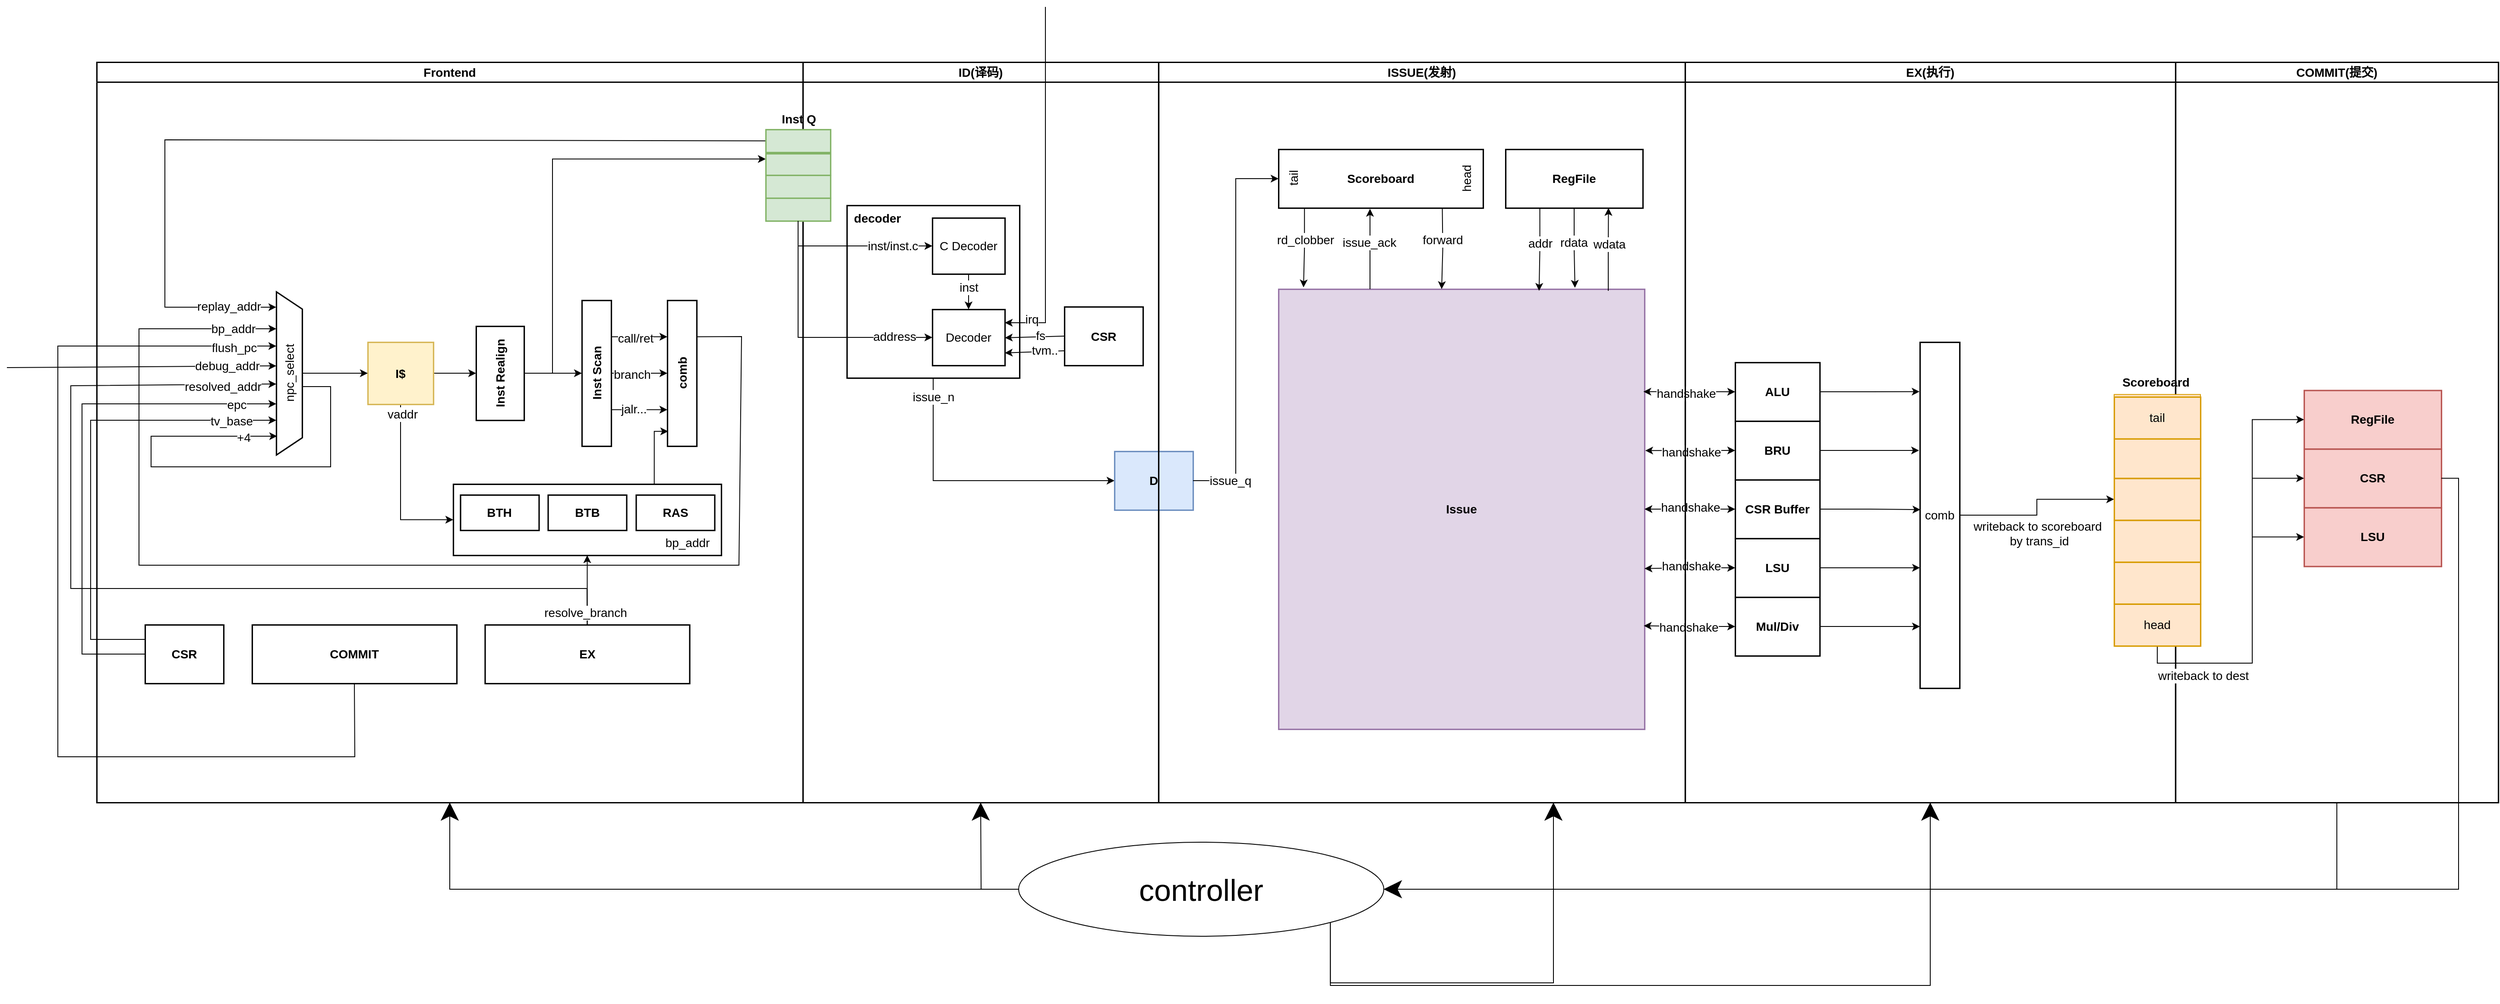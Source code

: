 <mxfile version="21.6.5" type="device">
  <diagram name="第 1 页" id="R7b6aLfyl-4_5cwl-2uL">
    <mxGraphModel dx="2931" dy="2123" grid="0" gridSize="10" guides="1" tooltips="1" connect="1" arrows="1" fold="1" page="1" pageScale="1" pageWidth="3300" pageHeight="4681" math="0" shadow="0">
      <root>
        <mxCell id="0" />
        <mxCell id="1" parent="0" />
        <mxCell id="4xBGHfnASp7esqRjvch3-4" style="edgeStyle=orthogonalEdgeStyle;rounded=0;orthogonalLoop=1;jettySize=auto;html=1;exitX=0.5;exitY=1;exitDx=0;exitDy=0;entryX=1;entryY=0.5;entryDx=0;entryDy=0;" edge="1" parent="1" source="VFy6zFvmx7hEdRAl72uf-279" target="4xBGHfnASp7esqRjvch3-1">
          <mxGeometry relative="1" as="geometry" />
        </mxCell>
        <mxCell id="VFy6zFvmx7hEdRAl72uf-279" value="COMMIT(提交)" style="swimlane;whiteSpace=wrap;html=1;rounded=0;strokeColor=default;strokeWidth=1.6;fontFamily=Helvetica;fontSize=14;fontColor=default;fillColor=default;" parent="1" vertex="1">
          <mxGeometry x="2717" y="423" width="374" height="858" as="geometry" />
        </mxCell>
        <mxCell id="VFy6zFvmx7hEdRAl72uf-272" value="&lt;h6&gt;&lt;span style=&quot;font-size: 14px;&quot;&gt;RegFile&lt;/span&gt;&lt;/h6&gt;" style="rounded=0;whiteSpace=wrap;html=1;strokeWidth=1.6;fillColor=#f8cecc;strokeColor=#b85450;" parent="VFy6zFvmx7hEdRAl72uf-279" vertex="1">
          <mxGeometry x="149" y="380.29" width="159" height="68" as="geometry" />
        </mxCell>
        <mxCell id="VFy6zFvmx7hEdRAl72uf-273" value="&lt;h6&gt;&lt;span style=&quot;font-size: 14px;&quot;&gt;CSR&lt;/span&gt;&lt;/h6&gt;" style="rounded=0;whiteSpace=wrap;html=1;strokeWidth=1.6;fillColor=#f8cecc;strokeColor=#b85450;" parent="VFy6zFvmx7hEdRAl72uf-279" vertex="1">
          <mxGeometry x="149" y="448.29" width="159" height="68" as="geometry" />
        </mxCell>
        <mxCell id="VFy6zFvmx7hEdRAl72uf-274" value="&lt;h6&gt;&lt;span style=&quot;font-size: 14px;&quot;&gt;LSU&lt;/span&gt;&lt;/h6&gt;" style="rounded=0;whiteSpace=wrap;html=1;strokeWidth=1.6;fillColor=#f8cecc;strokeColor=#b85450;" parent="VFy6zFvmx7hEdRAl72uf-279" vertex="1">
          <mxGeometry x="149" y="516.29" width="159" height="68" as="geometry" />
        </mxCell>
        <mxCell id="VFy6zFvmx7hEdRAl72uf-174" value="ID(译码)" style="swimlane;whiteSpace=wrap;html=1;rounded=0;strokeColor=default;strokeWidth=1.6;fontFamily=Helvetica;fontSize=14;fontColor=default;fillColor=default;" parent="1" vertex="1">
          <mxGeometry x="1127" y="423" width="412" height="858" as="geometry" />
        </mxCell>
        <mxCell id="VFy6zFvmx7hEdRAl72uf-164" value="&lt;h6&gt;&lt;span style=&quot;font-size: 14px;&quot;&gt;CSR&lt;/span&gt;&lt;/h6&gt;" style="rounded=0;whiteSpace=wrap;html=1;strokeWidth=1.6;" parent="VFy6zFvmx7hEdRAl72uf-174" vertex="1">
          <mxGeometry x="303" y="283.5" width="91" height="68" as="geometry" />
        </mxCell>
        <mxCell id="VFy6zFvmx7hEdRAl72uf-155" value="" style="startSize=0;rounded=0;strokeColor=default;strokeWidth=1.6;fontFamily=Helvetica;fontSize=14;fontColor=default;fillColor=default;html=1;" parent="VFy6zFvmx7hEdRAl72uf-174" vertex="1">
          <mxGeometry x="51" y="166" width="200" height="200" as="geometry" />
        </mxCell>
        <mxCell id="VFy6zFvmx7hEdRAl72uf-137" value="C Decoder" style="rounded=0;whiteSpace=wrap;html=1;strokeColor=default;strokeWidth=1.6;fontFamily=Helvetica;fontSize=14;fontColor=default;fillColor=default;horizontal=1;" parent="VFy6zFvmx7hEdRAl72uf-155" vertex="1">
          <mxGeometry x="99" y="14.5" width="84" height="65" as="geometry" />
        </mxCell>
        <mxCell id="VFy6zFvmx7hEdRAl72uf-152" value="Decoder" style="rounded=0;whiteSpace=wrap;html=1;strokeColor=default;strokeWidth=1.6;fontFamily=Helvetica;fontSize=14;fontColor=default;fillColor=default;horizontal=1;" parent="VFy6zFvmx7hEdRAl72uf-155" vertex="1">
          <mxGeometry x="99" y="120.5" width="84" height="65" as="geometry" />
        </mxCell>
        <mxCell id="VFy6zFvmx7hEdRAl72uf-153" style="edgeStyle=orthogonalEdgeStyle;rounded=0;orthogonalLoop=1;jettySize=auto;html=1;exitX=0.5;exitY=1;exitDx=0;exitDy=0;entryX=0.5;entryY=0;entryDx=0;entryDy=0;fontFamily=Helvetica;fontSize=14;fontColor=default;" parent="VFy6zFvmx7hEdRAl72uf-155" source="VFy6zFvmx7hEdRAl72uf-137" target="VFy6zFvmx7hEdRAl72uf-152" edge="1">
          <mxGeometry relative="1" as="geometry" />
        </mxCell>
        <mxCell id="VFy6zFvmx7hEdRAl72uf-154" value="inst" style="edgeLabel;html=1;align=center;verticalAlign=middle;resizable=0;points=[];fontSize=14;fontFamily=Helvetica;fontColor=default;" parent="VFy6zFvmx7hEdRAl72uf-153" vertex="1" connectable="0">
          <mxGeometry x="-0.134" y="-4" relative="1" as="geometry">
            <mxPoint x="4" y="-3" as="offset" />
          </mxGeometry>
        </mxCell>
        <mxCell id="VFy6zFvmx7hEdRAl72uf-156" value="&lt;b&gt;decoder&lt;/b&gt;" style="text;html=1;align=center;verticalAlign=middle;resizable=0;points=[];autosize=1;strokeColor=none;fillColor=none;fontSize=14;fontFamily=Helvetica;fontColor=default;" parent="VFy6zFvmx7hEdRAl72uf-155" vertex="1">
          <mxGeometry x="-1" width="72" height="29" as="geometry" />
        </mxCell>
        <mxCell id="VFy6zFvmx7hEdRAl72uf-157" value="" style="endArrow=classic;html=1;rounded=0;fontFamily=Helvetica;fontSize=14;fontColor=default;entryX=1;entryY=0.25;entryDx=0;entryDy=0;" parent="VFy6zFvmx7hEdRAl72uf-155" edge="1">
          <mxGeometry width="50" height="50" relative="1" as="geometry">
            <mxPoint x="230" y="-230" as="sourcePoint" />
            <mxPoint x="183" y="136" as="targetPoint" />
            <Array as="points">
              <mxPoint x="230" y="136" />
            </Array>
          </mxGeometry>
        </mxCell>
        <mxCell id="VFy6zFvmx7hEdRAl72uf-158" value="irq" style="edgeLabel;html=1;align=center;verticalAlign=middle;resizable=0;points=[];fontSize=14;fontFamily=Helvetica;fontColor=default;" parent="VFy6zFvmx7hEdRAl72uf-157" vertex="1" connectable="0">
          <mxGeometry x="-0.712" y="-2" relative="1" as="geometry">
            <mxPoint x="-14" y="302" as="offset" />
          </mxGeometry>
        </mxCell>
        <mxCell id="VFy6zFvmx7hEdRAl72uf-165" style="edgeStyle=orthogonalEdgeStyle;rounded=0;orthogonalLoop=1;jettySize=auto;html=1;exitX=0.5;exitY=1;exitDx=0;exitDy=0;fontFamily=Helvetica;fontSize=14;fontColor=default;entryX=0;entryY=0.5;entryDx=0;entryDy=0;" parent="VFy6zFvmx7hEdRAl72uf-174" source="VFy6zFvmx7hEdRAl72uf-155" target="VFy6zFvmx7hEdRAl72uf-169" edge="1">
          <mxGeometry relative="1" as="geometry">
            <mxPoint x="151" y="429" as="targetPoint" />
          </mxGeometry>
        </mxCell>
        <mxCell id="VFy6zFvmx7hEdRAl72uf-170" value="issue_n" style="edgeLabel;html=1;align=center;verticalAlign=middle;resizable=0;points=[];fontSize=14;fontFamily=Helvetica;fontColor=default;" parent="VFy6zFvmx7hEdRAl72uf-165" vertex="1" connectable="0">
          <mxGeometry x="-0.465" relative="1" as="geometry">
            <mxPoint y="-66" as="offset" />
          </mxGeometry>
        </mxCell>
        <mxCell id="VFy6zFvmx7hEdRAl72uf-169" value="&lt;h6&gt;&lt;span style=&quot;font-size: 14px;&quot;&gt;D&lt;/span&gt;&lt;/h6&gt;" style="rounded=0;whiteSpace=wrap;html=1;strokeWidth=1.6;fillColor=#dae8fc;strokeColor=#6c8ebf;" parent="VFy6zFvmx7hEdRAl72uf-174" vertex="1">
          <mxGeometry x="361" y="451" width="91" height="68" as="geometry" />
        </mxCell>
        <mxCell id="VFy6zFvmx7hEdRAl72uf-218" value="ISSUE(发射)" style="swimlane;whiteSpace=wrap;html=1;rounded=0;strokeColor=default;strokeWidth=1.6;fontFamily=Helvetica;fontSize=14;fontColor=default;fillColor=default;" parent="1" vertex="1">
          <mxGeometry x="1539" y="423" width="610" height="858" as="geometry" />
        </mxCell>
        <mxCell id="VFy6zFvmx7hEdRAl72uf-181" value="&lt;h6&gt;&lt;span style=&quot;font-size: 14px;&quot;&gt;Scoreboard&lt;/span&gt;&lt;/h6&gt;" style="rounded=0;whiteSpace=wrap;html=1;strokeWidth=1.6;" parent="VFy6zFvmx7hEdRAl72uf-218" vertex="1">
          <mxGeometry x="139" y="101" width="237" height="68" as="geometry" />
        </mxCell>
        <mxCell id="VFy6zFvmx7hEdRAl72uf-186" value="&lt;h6&gt;&lt;span style=&quot;font-size: 14px;&quot;&gt;RegFile&lt;/span&gt;&lt;/h6&gt;" style="rounded=0;whiteSpace=wrap;html=1;strokeWidth=1.6;" parent="VFy6zFvmx7hEdRAl72uf-218" vertex="1">
          <mxGeometry x="402" y="101" width="159" height="68" as="geometry" />
        </mxCell>
        <mxCell id="VFy6zFvmx7hEdRAl72uf-185" value="&lt;h6&gt;&lt;span style=&quot;font-size: 14px;&quot;&gt;Issue&lt;/span&gt;&lt;/h6&gt;" style="rounded=0;whiteSpace=wrap;html=1;strokeWidth=1.6;fillColor=#e1d5e7;strokeColor=#9673a6;" parent="VFy6zFvmx7hEdRAl72uf-218" vertex="1">
          <mxGeometry x="139" y="263" width="424" height="510" as="geometry" />
        </mxCell>
        <mxCell id="VFy6zFvmx7hEdRAl72uf-198" style="edgeStyle=orthogonalEdgeStyle;rounded=0;orthogonalLoop=1;jettySize=auto;html=1;exitX=0.25;exitY=1;exitDx=0;exitDy=0;entryX=0.712;entryY=0.004;entryDx=0;entryDy=0;entryPerimeter=0;fontFamily=Helvetica;fontSize=14;fontColor=default;startSize=23;" parent="VFy6zFvmx7hEdRAl72uf-218" source="VFy6zFvmx7hEdRAl72uf-186" target="VFy6zFvmx7hEdRAl72uf-185" edge="1">
          <mxGeometry relative="1" as="geometry" />
        </mxCell>
        <mxCell id="VFy6zFvmx7hEdRAl72uf-199" value="addr" style="edgeLabel;html=1;align=center;verticalAlign=middle;resizable=0;points=[];fontSize=14;fontFamily=Helvetica;fontColor=default;" parent="VFy6zFvmx7hEdRAl72uf-198" vertex="1" connectable="0">
          <mxGeometry x="-0.155" relative="1" as="geometry">
            <mxPoint as="offset" />
          </mxGeometry>
        </mxCell>
        <mxCell id="VFy6zFvmx7hEdRAl72uf-200" style="edgeStyle=orthogonalEdgeStyle;rounded=0;orthogonalLoop=1;jettySize=auto;html=1;exitX=0.5;exitY=1;exitDx=0;exitDy=0;entryX=0.81;entryY=-0.003;entryDx=0;entryDy=0;entryPerimeter=0;fontFamily=Helvetica;fontSize=14;fontColor=default;startSize=23;" parent="VFy6zFvmx7hEdRAl72uf-218" source="VFy6zFvmx7hEdRAl72uf-186" target="VFy6zFvmx7hEdRAl72uf-185" edge="1">
          <mxGeometry relative="1" as="geometry" />
        </mxCell>
        <mxCell id="VFy6zFvmx7hEdRAl72uf-201" value="rdata" style="edgeLabel;html=1;align=center;verticalAlign=middle;resizable=0;points=[];fontSize=14;fontFamily=Helvetica;fontColor=default;" parent="VFy6zFvmx7hEdRAl72uf-200" vertex="1" connectable="0">
          <mxGeometry x="-0.146" y="-1" relative="1" as="geometry">
            <mxPoint as="offset" />
          </mxGeometry>
        </mxCell>
        <mxCell id="VFy6zFvmx7hEdRAl72uf-202" style="edgeStyle=orthogonalEdgeStyle;rounded=0;orthogonalLoop=1;jettySize=auto;html=1;exitX=0.901;exitY=0.004;exitDx=0;exitDy=0;entryX=0.75;entryY=1;entryDx=0;entryDy=0;fontFamily=Helvetica;fontSize=14;fontColor=default;startSize=23;exitPerimeter=0;" parent="VFy6zFvmx7hEdRAl72uf-218" source="VFy6zFvmx7hEdRAl72uf-185" target="VFy6zFvmx7hEdRAl72uf-186" edge="1">
          <mxGeometry relative="1" as="geometry" />
        </mxCell>
        <mxCell id="VFy6zFvmx7hEdRAl72uf-203" value="wdata" style="edgeLabel;html=1;align=center;verticalAlign=middle;resizable=0;points=[];fontSize=14;fontFamily=Helvetica;fontColor=default;" parent="VFy6zFvmx7hEdRAl72uf-202" vertex="1" connectable="0">
          <mxGeometry x="0.138" relative="1" as="geometry">
            <mxPoint as="offset" />
          </mxGeometry>
        </mxCell>
        <mxCell id="VFy6zFvmx7hEdRAl72uf-266" value="tail" style="text;html=1;align=center;verticalAlign=middle;resizable=0;points=[];autosize=1;strokeColor=none;fillColor=none;fontSize=14;fontFamily=Helvetica;fontColor=default;horizontal=0;" parent="VFy6zFvmx7hEdRAl72uf-218" vertex="1">
          <mxGeometry x="139" y="120" width="35" height="30" as="geometry" />
        </mxCell>
        <mxCell id="VFy6zFvmx7hEdRAl72uf-267" value="head" style="text;html=1;align=center;verticalAlign=middle;resizable=0;points=[];autosize=1;strokeColor=none;fillColor=none;fontSize=14;fontFamily=Helvetica;fontColor=default;horizontal=0;" parent="VFy6zFvmx7hEdRAl72uf-218" vertex="1">
          <mxGeometry x="339" y="114" width="35" height="43" as="geometry" />
        </mxCell>
        <mxCell id="VFy6zFvmx7hEdRAl72uf-99" value="Frontend" style="swimlane;whiteSpace=wrap;html=1;rounded=0;strokeColor=default;strokeWidth=1.6;fontFamily=Helvetica;fontSize=14;fontColor=default;fillColor=default;" parent="1" vertex="1">
          <mxGeometry x="309" y="423" width="818" height="858" as="geometry">
            <mxRectangle x="64" y="413" width="193" height="29" as="alternateBounds" />
          </mxGeometry>
        </mxCell>
        <mxCell id="VFy6zFvmx7hEdRAl72uf-16" value="Inst Scan" style="rounded=0;whiteSpace=wrap;html=1;strokeColor=default;strokeWidth=1.6;fontFamily=Helvetica;fontSize=14;fontColor=default;fillColor=default;fontStyle=1;horizontal=0;" parent="VFy6zFvmx7hEdRAl72uf-99" vertex="1">
          <mxGeometry x="562" y="276" width="34" height="169" as="geometry" />
        </mxCell>
        <mxCell id="VFy6zFvmx7hEdRAl72uf-28" value="" style="group;horizontal=1;" parent="VFy6zFvmx7hEdRAl72uf-99" vertex="1" connectable="0">
          <mxGeometry x="433" y="306" width="68" height="109" as="geometry" />
        </mxCell>
        <mxCell id="VFy6zFvmx7hEdRAl72uf-18" value="&lt;h6&gt;&lt;font style=&quot;font-size: 14px;&quot;&gt;Inst Realign&lt;/font&gt;&lt;/h6&gt;" style="rounded=0;whiteSpace=wrap;html=1;strokeWidth=1.6;verticalAlign=middle;horizontal=0;" parent="VFy6zFvmx7hEdRAl72uf-28" vertex="1">
          <mxGeometry x="6.453" width="55.591" height="109.0" as="geometry" />
        </mxCell>
        <mxCell id="VFy6zFvmx7hEdRAl72uf-66" style="edgeStyle=orthogonalEdgeStyle;rounded=0;orthogonalLoop=1;jettySize=auto;html=1;exitX=1;exitY=0.5;exitDx=0;exitDy=0;entryX=0;entryY=0.5;entryDx=0;entryDy=0;fontFamily=Helvetica;fontSize=14;fontColor=default;" parent="VFy6zFvmx7hEdRAl72uf-99" source="VFy6zFvmx7hEdRAl72uf-33" target="VFy6zFvmx7hEdRAl72uf-18" edge="1">
          <mxGeometry relative="1" as="geometry" />
        </mxCell>
        <mxCell id="VFy6zFvmx7hEdRAl72uf-134" style="edgeStyle=orthogonalEdgeStyle;rounded=0;orthogonalLoop=1;jettySize=auto;html=1;exitX=0.5;exitY=1;exitDx=0;exitDy=0;entryX=0;entryY=0.5;entryDx=0;entryDy=0;fontFamily=Helvetica;fontSize=14;fontColor=default;" parent="VFy6zFvmx7hEdRAl72uf-99" source="VFy6zFvmx7hEdRAl72uf-33" target="VFy6zFvmx7hEdRAl72uf-109" edge="1">
          <mxGeometry relative="1" as="geometry" />
        </mxCell>
        <mxCell id="VFy6zFvmx7hEdRAl72uf-135" value="vaddr" style="edgeLabel;html=1;align=center;verticalAlign=middle;resizable=0;points=[];fontSize=14;fontFamily=Helvetica;fontColor=default;" parent="VFy6zFvmx7hEdRAl72uf-134" vertex="1" connectable="0">
          <mxGeometry x="-0.882" y="2" relative="1" as="geometry">
            <mxPoint as="offset" />
          </mxGeometry>
        </mxCell>
        <mxCell id="VFy6zFvmx7hEdRAl72uf-33" value="I$" style="rounded=0;whiteSpace=wrap;html=1;strokeColor=#d6b656;strokeWidth=1.6;fontFamily=Helvetica;fontSize=14;fillColor=#fff2cc;fontStyle=1" parent="VFy6zFvmx7hEdRAl72uf-99" vertex="1">
          <mxGeometry x="314" y="324.5" width="76" height="72" as="geometry" />
        </mxCell>
        <mxCell id="VFy6zFvmx7hEdRAl72uf-61" style="edgeStyle=orthogonalEdgeStyle;rounded=0;orthogonalLoop=1;jettySize=auto;html=1;exitX=0.5;exitY=0;exitDx=0;exitDy=0;fontFamily=Helvetica;fontSize=14;fontColor=default;" parent="VFy6zFvmx7hEdRAl72uf-99" source="VFy6zFvmx7hEdRAl72uf-42" target="VFy6zFvmx7hEdRAl72uf-33" edge="1">
          <mxGeometry relative="1" as="geometry" />
        </mxCell>
        <mxCell id="VFy6zFvmx7hEdRAl72uf-42" value="npc_select" style="shape=trapezoid;perimeter=trapezoidPerimeter;whiteSpace=wrap;html=1;fixedSize=1;rounded=0;strokeColor=default;strokeWidth=1.6;fontFamily=Helvetica;fontSize=14;fontColor=default;fillColor=default;direction=south;horizontal=0;" parent="VFy6zFvmx7hEdRAl72uf-99" vertex="1">
          <mxGeometry x="208" y="266" width="30" height="189" as="geometry" />
        </mxCell>
        <mxCell id="VFy6zFvmx7hEdRAl72uf-48" value="" style="endArrow=classic;html=1;rounded=0;fontFamily=Helvetica;fontSize=14;fontColor=default;exitX=0;exitY=0.5;exitDx=0;exitDy=0;entryX=0.095;entryY=1;entryDx=0;entryDy=0;entryPerimeter=0;" parent="VFy6zFvmx7hEdRAl72uf-99" source="VFy6zFvmx7hEdRAl72uf-35" target="VFy6zFvmx7hEdRAl72uf-42" edge="1">
          <mxGeometry width="50" height="50" relative="1" as="geometry">
            <mxPoint x="96" y="351" as="sourcePoint" />
            <mxPoint x="205" y="284" as="targetPoint" />
            <Array as="points">
              <mxPoint x="79" y="90" />
              <mxPoint x="79" y="284" />
            </Array>
          </mxGeometry>
        </mxCell>
        <mxCell id="VFy6zFvmx7hEdRAl72uf-49" value="replay_addr" style="edgeLabel;html=1;align=center;verticalAlign=middle;resizable=0;points=[];fontSize=14;fontFamily=Helvetica;fontColor=default;" parent="VFy6zFvmx7hEdRAl72uf-48" vertex="1" connectable="0">
          <mxGeometry x="0.482" relative="1" as="geometry">
            <mxPoint x="74" y="134" as="offset" />
          </mxGeometry>
        </mxCell>
        <mxCell id="VFy6zFvmx7hEdRAl72uf-50" value="" style="endArrow=classic;html=1;rounded=0;fontFamily=Helvetica;fontSize=14;fontColor=default;entryX=0.25;entryY=1;entryDx=0;entryDy=0;exitX=0.5;exitY=0;exitDx=0;exitDy=0;" parent="VFy6zFvmx7hEdRAl72uf-99" source="VFy6zFvmx7hEdRAl72uf-76" edge="1">
          <mxGeometry width="50" height="50" relative="1" as="geometry">
            <mxPoint x="96" y="373" as="sourcePoint" />
            <mxPoint x="208" y="373" as="targetPoint" />
            <Array as="points">
              <mxPoint x="568" y="610" />
              <mxPoint x="-30" y="610" />
              <mxPoint x="-30" y="375" />
            </Array>
          </mxGeometry>
        </mxCell>
        <mxCell id="VFy6zFvmx7hEdRAl72uf-51" value="resolved_addr" style="edgeLabel;html=1;align=center;verticalAlign=middle;resizable=0;points=[];fontSize=14;fontFamily=Helvetica;fontColor=default;" parent="VFy6zFvmx7hEdRAl72uf-50" vertex="1" connectable="0">
          <mxGeometry x="0.482" relative="1" as="geometry">
            <mxPoint x="176" y="-50" as="offset" />
          </mxGeometry>
        </mxCell>
        <mxCell id="VFy6zFvmx7hEdRAl72uf-52" value="" style="endArrow=classic;html=1;rounded=0;fontFamily=Helvetica;fontSize=14;fontColor=default;entryX=0.25;entryY=1;entryDx=0;entryDy=0;exitX=1;exitY=0.25;exitDx=0;exitDy=0;" parent="VFy6zFvmx7hEdRAl72uf-99" source="VFy6zFvmx7hEdRAl72uf-81" edge="1">
          <mxGeometry width="50" height="50" relative="1" as="geometry">
            <mxPoint x="96" y="309" as="sourcePoint" />
            <mxPoint x="208" y="309" as="targetPoint" />
            <Array as="points">
              <mxPoint x="747" y="318" />
              <mxPoint x="744" y="583" />
              <mxPoint x="49" y="583" />
              <mxPoint x="49" y="309" />
            </Array>
          </mxGeometry>
        </mxCell>
        <mxCell id="VFy6zFvmx7hEdRAl72uf-93" value="bp_addr" style="edgeLabel;html=1;align=center;verticalAlign=middle;resizable=0;points=[];fontSize=14;fontFamily=Helvetica;fontColor=default;" parent="VFy6zFvmx7hEdRAl72uf-52" vertex="1" connectable="0">
          <mxGeometry x="0.898" y="1" relative="1" as="geometry">
            <mxPoint x="23" y="1" as="offset" />
          </mxGeometry>
        </mxCell>
        <mxCell id="VFy6zFvmx7hEdRAl72uf-54" value="" style="endArrow=classic;html=1;rounded=0;fontFamily=Helvetica;fontSize=14;fontColor=default;entryX=0.25;entryY=1;entryDx=0;entryDy=0;exitX=0;exitY=0.5;exitDx=0;exitDy=0;" parent="VFy6zFvmx7hEdRAl72uf-99" source="VFy6zFvmx7hEdRAl72uf-131" edge="1">
          <mxGeometry width="50" height="50" relative="1" as="geometry">
            <mxPoint x="96" y="396" as="sourcePoint" />
            <mxPoint x="208" y="396" as="targetPoint" />
            <Array as="points">
              <mxPoint x="-17" y="686" />
              <mxPoint x="-17" y="396" />
            </Array>
          </mxGeometry>
        </mxCell>
        <mxCell id="VFy6zFvmx7hEdRAl72uf-55" value="epc" style="edgeLabel;html=1;align=center;verticalAlign=middle;resizable=0;points=[];fontSize=14;fontFamily=Helvetica;fontColor=default;" parent="VFy6zFvmx7hEdRAl72uf-54" vertex="1" connectable="0">
          <mxGeometry x="0.482" relative="1" as="geometry">
            <mxPoint x="106" y="1" as="offset" />
          </mxGeometry>
        </mxCell>
        <mxCell id="VFy6zFvmx7hEdRAl72uf-56" value="" style="endArrow=classic;html=1;rounded=0;fontFamily=Helvetica;fontSize=14;fontColor=default;entryX=0.25;entryY=1;entryDx=0;entryDy=0;exitX=0;exitY=0.25;exitDx=0;exitDy=0;" parent="VFy6zFvmx7hEdRAl72uf-99" source="VFy6zFvmx7hEdRAl72uf-131" edge="1">
          <mxGeometry width="50" height="50" relative="1" as="geometry">
            <mxPoint x="96" y="415" as="sourcePoint" />
            <mxPoint x="208" y="415" as="targetPoint" />
            <Array as="points">
              <mxPoint x="-7" y="669" />
              <mxPoint x="-7" y="415" />
            </Array>
          </mxGeometry>
        </mxCell>
        <mxCell id="VFy6zFvmx7hEdRAl72uf-57" value="tv_base" style="edgeLabel;html=1;align=center;verticalAlign=middle;resizable=0;points=[];fontSize=14;fontFamily=Helvetica;fontColor=default;" parent="VFy6zFvmx7hEdRAl72uf-56" vertex="1" connectable="0">
          <mxGeometry x="0.482" relative="1" as="geometry">
            <mxPoint x="86" y="1" as="offset" />
          </mxGeometry>
        </mxCell>
        <mxCell id="VFy6zFvmx7hEdRAl72uf-62" style="edgeStyle=orthogonalEdgeStyle;rounded=0;orthogonalLoop=1;jettySize=auto;html=1;exitX=0.5;exitY=0;exitDx=0;exitDy=0;fontFamily=Helvetica;fontSize=14;fontColor=default;entryX=0.886;entryY=0.967;entryDx=0;entryDy=0;entryPerimeter=0;" parent="VFy6zFvmx7hEdRAl72uf-99" source="VFy6zFvmx7hEdRAl72uf-42" target="VFy6zFvmx7hEdRAl72uf-42" edge="1">
          <mxGeometry relative="1" as="geometry">
            <mxPoint x="237" y="369.75" as="sourcePoint" />
            <mxPoint x="202" y="433" as="targetPoint" />
            <Array as="points">
              <mxPoint x="238" y="376" />
              <mxPoint x="271" y="376" />
              <mxPoint x="271" y="469" />
              <mxPoint x="63" y="469" />
              <mxPoint x="63" y="434" />
            </Array>
          </mxGeometry>
        </mxCell>
        <mxCell id="VFy6zFvmx7hEdRAl72uf-63" value="+4" style="edgeLabel;html=1;align=center;verticalAlign=middle;resizable=0;points=[];fontSize=14;fontFamily=Helvetica;fontColor=default;" parent="VFy6zFvmx7hEdRAl72uf-62" vertex="1" connectable="0">
          <mxGeometry x="0.853" y="-1" relative="1" as="geometry">
            <mxPoint as="offset" />
          </mxGeometry>
        </mxCell>
        <mxCell id="VFy6zFvmx7hEdRAl72uf-64" value="" style="endArrow=classic;html=1;rounded=0;fontFamily=Helvetica;fontSize=14;fontColor=default;entryX=0.25;entryY=1;entryDx=0;entryDy=0;exitX=0.5;exitY=1;exitDx=0;exitDy=0;" parent="VFy6zFvmx7hEdRAl72uf-99" source="VFy6zFvmx7hEdRAl72uf-129" edge="1">
          <mxGeometry width="50" height="50" relative="1" as="geometry">
            <mxPoint x="96" y="329" as="sourcePoint" />
            <mxPoint x="208" y="329" as="targetPoint" />
            <Array as="points">
              <mxPoint x="299" y="805" />
              <mxPoint x="-45" y="805" />
              <mxPoint x="-45" y="329" />
            </Array>
          </mxGeometry>
        </mxCell>
        <mxCell id="VFy6zFvmx7hEdRAl72uf-65" value="flush_pc" style="edgeLabel;html=1;align=center;verticalAlign=middle;resizable=0;points=[];fontSize=14;fontFamily=Helvetica;fontColor=default;" parent="VFy6zFvmx7hEdRAl72uf-64" vertex="1" connectable="0">
          <mxGeometry x="0.482" relative="1" as="geometry">
            <mxPoint x="204" y="-45" as="offset" />
          </mxGeometry>
        </mxCell>
        <mxCell id="VFy6zFvmx7hEdRAl72uf-74" style="edgeStyle=orthogonalEdgeStyle;rounded=0;orthogonalLoop=1;jettySize=auto;html=1;exitX=1;exitY=0.5;exitDx=0;exitDy=0;entryX=0;entryY=0.25;entryDx=0;entryDy=0;fontFamily=Helvetica;fontSize=14;fontColor=default;" parent="VFy6zFvmx7hEdRAl72uf-99" source="VFy6zFvmx7hEdRAl72uf-18" target="VFy6zFvmx7hEdRAl72uf-36" edge="1">
          <mxGeometry relative="1" as="geometry">
            <Array as="points">
              <mxPoint x="528" y="361" />
              <mxPoint x="528" y="112" />
            </Array>
          </mxGeometry>
        </mxCell>
        <mxCell id="VFy6zFvmx7hEdRAl72uf-75" style="edgeStyle=orthogonalEdgeStyle;rounded=0;orthogonalLoop=1;jettySize=auto;html=1;exitX=1;exitY=0.5;exitDx=0;exitDy=0;entryX=0;entryY=0.5;entryDx=0;entryDy=0;fontFamily=Helvetica;fontSize=14;fontColor=default;" parent="VFy6zFvmx7hEdRAl72uf-99" source="VFy6zFvmx7hEdRAl72uf-18" target="VFy6zFvmx7hEdRAl72uf-16" edge="1">
          <mxGeometry relative="1" as="geometry" />
        </mxCell>
        <mxCell id="VFy6zFvmx7hEdRAl72uf-81" value="comb" style="rounded=0;whiteSpace=wrap;html=1;strokeColor=default;strokeWidth=1.6;fontFamily=Helvetica;fontSize=14;fontColor=default;fillColor=default;fontStyle=1;horizontal=0;" parent="VFy6zFvmx7hEdRAl72uf-99" vertex="1">
          <mxGeometry x="661" y="276" width="34" height="169" as="geometry" />
        </mxCell>
        <mxCell id="VFy6zFvmx7hEdRAl72uf-86" style="edgeStyle=orthogonalEdgeStyle;rounded=0;orthogonalLoop=1;jettySize=auto;html=1;exitX=1;exitY=0.5;exitDx=0;exitDy=0;entryX=0;entryY=0.5;entryDx=0;entryDy=0;fontFamily=Helvetica;fontSize=14;fontColor=default;" parent="VFy6zFvmx7hEdRAl72uf-99" source="VFy6zFvmx7hEdRAl72uf-16" target="VFy6zFvmx7hEdRAl72uf-81" edge="1">
          <mxGeometry relative="1" as="geometry" />
        </mxCell>
        <mxCell id="VFy6zFvmx7hEdRAl72uf-91" value="branch" style="edgeLabel;html=1;align=center;verticalAlign=middle;resizable=0;points=[];fontSize=14;fontFamily=Helvetica;fontColor=default;" parent="VFy6zFvmx7hEdRAl72uf-86" vertex="1" connectable="0">
          <mxGeometry x="-0.262" relative="1" as="geometry">
            <mxPoint y="1" as="offset" />
          </mxGeometry>
        </mxCell>
        <mxCell id="VFy6zFvmx7hEdRAl72uf-88" style="edgeStyle=orthogonalEdgeStyle;rounded=0;orthogonalLoop=1;jettySize=auto;html=1;exitX=1;exitY=0.25;exitDx=0;exitDy=0;entryX=0;entryY=0.25;entryDx=0;entryDy=0;fontFamily=Helvetica;fontSize=14;fontColor=default;" parent="VFy6zFvmx7hEdRAl72uf-99" source="VFy6zFvmx7hEdRAl72uf-16" target="VFy6zFvmx7hEdRAl72uf-81" edge="1">
          <mxGeometry relative="1" as="geometry" />
        </mxCell>
        <mxCell id="VFy6zFvmx7hEdRAl72uf-90" value="call/ret" style="edgeLabel;html=1;align=center;verticalAlign=middle;resizable=0;points=[];fontSize=14;fontFamily=Helvetica;fontColor=default;" parent="VFy6zFvmx7hEdRAl72uf-88" vertex="1" connectable="0">
          <mxGeometry x="-0.139" y="-1" relative="1" as="geometry">
            <mxPoint as="offset" />
          </mxGeometry>
        </mxCell>
        <mxCell id="VFy6zFvmx7hEdRAl72uf-89" style="edgeStyle=orthogonalEdgeStyle;rounded=0;orthogonalLoop=1;jettySize=auto;html=1;exitX=1;exitY=0.75;exitDx=0;exitDy=0;entryX=0;entryY=0.75;entryDx=0;entryDy=0;fontFamily=Helvetica;fontSize=14;fontColor=default;" parent="VFy6zFvmx7hEdRAl72uf-99" source="VFy6zFvmx7hEdRAl72uf-16" target="VFy6zFvmx7hEdRAl72uf-81" edge="1">
          <mxGeometry relative="1" as="geometry" />
        </mxCell>
        <mxCell id="VFy6zFvmx7hEdRAl72uf-92" value="jalr..." style="edgeLabel;html=1;align=center;verticalAlign=middle;resizable=0;points=[];fontSize=14;fontFamily=Helvetica;fontColor=default;" parent="VFy6zFvmx7hEdRAl72uf-89" vertex="1" connectable="0">
          <mxGeometry x="-0.2" y="1" relative="1" as="geometry">
            <mxPoint as="offset" />
          </mxGeometry>
        </mxCell>
        <mxCell id="VFy6zFvmx7hEdRAl72uf-133" style="edgeStyle=orthogonalEdgeStyle;rounded=0;orthogonalLoop=1;jettySize=auto;html=1;exitX=0.75;exitY=0;exitDx=0;exitDy=0;entryX=0.029;entryY=0.899;entryDx=0;entryDy=0;entryPerimeter=0;fontFamily=Helvetica;fontSize=14;fontColor=default;" parent="VFy6zFvmx7hEdRAl72uf-99" source="VFy6zFvmx7hEdRAl72uf-109" target="VFy6zFvmx7hEdRAl72uf-81" edge="1">
          <mxGeometry relative="1" as="geometry">
            <Array as="points">
              <mxPoint x="646" y="428" />
            </Array>
          </mxGeometry>
        </mxCell>
        <mxCell id="VFy6zFvmx7hEdRAl72uf-109" value="" style="startSize=0;rounded=0;strokeColor=default;strokeWidth=1.6;fontFamily=Helvetica;fontSize=14;fontColor=default;fillColor=default;html=1;" parent="VFy6zFvmx7hEdRAl72uf-99" vertex="1">
          <mxGeometry x="413" y="489" width="310.5" height="82.5" as="geometry">
            <mxRectangle x="196.5" y="487" width="50" height="44" as="alternateBounds" />
          </mxGeometry>
        </mxCell>
        <mxCell id="VFy6zFvmx7hEdRAl72uf-12" value="&lt;h6&gt;&lt;font style=&quot;font-size: 14px;&quot;&gt;BTH&lt;/font&gt;&lt;/h6&gt;" style="rounded=0;whiteSpace=wrap;html=1;strokeWidth=1.6;" parent="VFy6zFvmx7hEdRAl72uf-109" vertex="1">
          <mxGeometry x="8.25" y="12.5" width="91" height="41" as="geometry" />
        </mxCell>
        <mxCell id="VFy6zFvmx7hEdRAl72uf-77" value="&lt;h6&gt;&lt;font style=&quot;font-size: 14px;&quot;&gt;BTB&lt;/font&gt;&lt;/h6&gt;" style="rounded=0;whiteSpace=wrap;html=1;strokeWidth=1.6;" parent="VFy6zFvmx7hEdRAl72uf-109" vertex="1">
          <mxGeometry x="109.75" y="12.5" width="91" height="41" as="geometry" />
        </mxCell>
        <mxCell id="VFy6zFvmx7hEdRAl72uf-95" value="&lt;h6&gt;&lt;font style=&quot;font-size: 14px;&quot;&gt;RAS&lt;/font&gt;&lt;/h6&gt;" style="rounded=0;whiteSpace=wrap;html=1;strokeWidth=1.6;" parent="VFy6zFvmx7hEdRAl72uf-109" vertex="1">
          <mxGeometry x="211.75" y="12.5" width="91" height="41" as="geometry" />
        </mxCell>
        <mxCell id="VFy6zFvmx7hEdRAl72uf-121" value="bp_addr" style="text;html=1;align=center;verticalAlign=middle;resizable=0;points=[];autosize=1;strokeColor=none;fillColor=none;fontSize=14;fontFamily=Helvetica;fontColor=default;" parent="VFy6zFvmx7hEdRAl72uf-109" vertex="1">
          <mxGeometry x="236.5" y="53.5" width="69" height="29" as="geometry" />
        </mxCell>
        <mxCell id="VFy6zFvmx7hEdRAl72uf-122" value="" style="endArrow=classic;html=1;rounded=0;fontFamily=Helvetica;fontSize=14;fontColor=default;entryX=0.25;entryY=1;entryDx=0;entryDy=0;" parent="VFy6zFvmx7hEdRAl72uf-99" edge="1">
          <mxGeometry width="50" height="50" relative="1" as="geometry">
            <mxPoint x="-104" y="354" as="sourcePoint" />
            <mxPoint x="208" y="352" as="targetPoint" />
          </mxGeometry>
        </mxCell>
        <mxCell id="VFy6zFvmx7hEdRAl72uf-123" value="debug_addr" style="edgeLabel;html=1;align=center;verticalAlign=middle;resizable=0;points=[];fontSize=14;fontFamily=Helvetica;fontColor=default;" parent="VFy6zFvmx7hEdRAl72uf-122" vertex="1" connectable="0">
          <mxGeometry x="0.482" relative="1" as="geometry">
            <mxPoint x="24" y="-1" as="offset" />
          </mxGeometry>
        </mxCell>
        <mxCell id="VFy6zFvmx7hEdRAl72uf-76" value="&lt;h6&gt;&lt;span style=&quot;font-size: 14px;&quot;&gt;EX&lt;/span&gt;&lt;/h6&gt;" style="rounded=0;whiteSpace=wrap;html=1;strokeWidth=1.6;" parent="VFy6zFvmx7hEdRAl72uf-99" vertex="1">
          <mxGeometry x="449.75" y="652" width="237" height="68" as="geometry" />
        </mxCell>
        <mxCell id="VFy6zFvmx7hEdRAl72uf-129" value="&lt;h6&gt;&lt;span style=&quot;font-size: 14px;&quot;&gt;COMMIT&lt;/span&gt;&lt;/h6&gt;" style="rounded=0;whiteSpace=wrap;html=1;strokeWidth=1.6;" parent="VFy6zFvmx7hEdRAl72uf-99" vertex="1">
          <mxGeometry x="180" y="652" width="237" height="68" as="geometry" />
        </mxCell>
        <mxCell id="VFy6zFvmx7hEdRAl72uf-125" style="edgeStyle=orthogonalEdgeStyle;rounded=0;orthogonalLoop=1;jettySize=auto;html=1;exitX=0.5;exitY=0;exitDx=0;exitDy=0;entryX=0.5;entryY=1;entryDx=0;entryDy=0;fontFamily=Helvetica;fontSize=14;fontColor=default;" parent="VFy6zFvmx7hEdRAl72uf-99" source="VFy6zFvmx7hEdRAl72uf-76" target="VFy6zFvmx7hEdRAl72uf-109" edge="1">
          <mxGeometry relative="1" as="geometry" />
        </mxCell>
        <mxCell id="VFy6zFvmx7hEdRAl72uf-126" value="resolve_branch" style="edgeLabel;html=1;align=center;verticalAlign=middle;resizable=0;points=[];fontSize=14;fontFamily=Helvetica;fontColor=default;" parent="VFy6zFvmx7hEdRAl72uf-125" vertex="1" connectable="0">
          <mxGeometry x="-0.565" y="-1" relative="1" as="geometry">
            <mxPoint x="-4" y="3" as="offset" />
          </mxGeometry>
        </mxCell>
        <mxCell id="VFy6zFvmx7hEdRAl72uf-131" value="&lt;h6&gt;&lt;span style=&quot;font-size: 14px;&quot;&gt;CSR&lt;/span&gt;&lt;/h6&gt;" style="rounded=0;whiteSpace=wrap;html=1;strokeWidth=1.6;" parent="VFy6zFvmx7hEdRAl72uf-99" vertex="1">
          <mxGeometry x="56" y="652" width="91" height="68" as="geometry" />
        </mxCell>
        <mxCell id="VFy6zFvmx7hEdRAl72uf-40" value="" style="group;fillColor=#d5e8d4;strokeColor=#82b366;" parent="VFy6zFvmx7hEdRAl72uf-99" vertex="1" connectable="0">
          <mxGeometry x="775" y="78" width="75" height="106" as="geometry" />
        </mxCell>
        <mxCell id="VFy6zFvmx7hEdRAl72uf-35" value="" style="rounded=0;whiteSpace=wrap;html=1;strokeColor=#82b366;strokeWidth=1.6;fontFamily=Helvetica;fontSize=14;fillColor=#d5e8d4;" parent="VFy6zFvmx7hEdRAl72uf-40" vertex="1">
          <mxGeometry width="75" height="26.5" as="geometry" />
        </mxCell>
        <mxCell id="VFy6zFvmx7hEdRAl72uf-36" value="" style="rounded=0;whiteSpace=wrap;html=1;strokeColor=#82b366;strokeWidth=1.6;fontFamily=Helvetica;fontSize=14;fillColor=#d5e8d4;" parent="VFy6zFvmx7hEdRAl72uf-40" vertex="1">
          <mxGeometry y="28" width="75" height="25" as="geometry" />
        </mxCell>
        <mxCell id="VFy6zFvmx7hEdRAl72uf-38" value="" style="rounded=0;whiteSpace=wrap;html=1;strokeColor=#82b366;strokeWidth=1.6;fontFamily=Helvetica;fontSize=14;fillColor=#d5e8d4;" parent="VFy6zFvmx7hEdRAl72uf-40" vertex="1">
          <mxGeometry y="53" width="75" height="26.5" as="geometry" />
        </mxCell>
        <mxCell id="VFy6zFvmx7hEdRAl72uf-39" value="" style="rounded=0;whiteSpace=wrap;html=1;strokeColor=#82b366;strokeWidth=1.6;fontFamily=Helvetica;fontSize=14;fillColor=#d5e8d4;" parent="VFy6zFvmx7hEdRAl72uf-40" vertex="1">
          <mxGeometry y="79.5" width="75" height="26.5" as="geometry" />
        </mxCell>
        <mxCell id="VFy6zFvmx7hEdRAl72uf-124" value="&lt;b&gt;Inst Q&lt;/b&gt;" style="text;html=1;align=center;verticalAlign=middle;resizable=0;points=[];autosize=1;strokeColor=none;fillColor=none;fontSize=14;fontFamily=Helvetica;fontColor=default;" parent="VFy6zFvmx7hEdRAl72uf-99" vertex="1">
          <mxGeometry x="784" y="51" width="58" height="29" as="geometry" />
        </mxCell>
        <mxCell id="VFy6zFvmx7hEdRAl72uf-159" value="" style="endArrow=classic;html=1;rounded=0;fontFamily=Helvetica;fontSize=14;fontColor=default;entryX=1;entryY=0.25;entryDx=0;entryDy=0;exitX=0;exitY=0.5;exitDx=0;exitDy=0;" parent="1" source="VFy6zFvmx7hEdRAl72uf-164" edge="1">
          <mxGeometry width="50" height="50" relative="1" as="geometry">
            <mxPoint x="1404" y="742.67" as="sourcePoint" />
            <mxPoint x="1361" y="742.42" as="targetPoint" />
          </mxGeometry>
        </mxCell>
        <mxCell id="VFy6zFvmx7hEdRAl72uf-160" value="fs" style="edgeLabel;html=1;align=center;verticalAlign=middle;resizable=0;points=[];fontSize=14;fontFamily=Helvetica;fontColor=default;" parent="VFy6zFvmx7hEdRAl72uf-159" vertex="1" connectable="0">
          <mxGeometry x="-0.712" y="-2" relative="1" as="geometry">
            <mxPoint x="-18" y="1" as="offset" />
          </mxGeometry>
        </mxCell>
        <mxCell id="VFy6zFvmx7hEdRAl72uf-161" value="" style="endArrow=classic;html=1;rounded=0;fontFamily=Helvetica;fontSize=14;fontColor=default;entryX=1;entryY=0.25;entryDx=0;entryDy=0;exitX=0;exitY=0.75;exitDx=0;exitDy=0;" parent="1" source="VFy6zFvmx7hEdRAl72uf-164" edge="1">
          <mxGeometry width="50" height="50" relative="1" as="geometry">
            <mxPoint x="1404" y="760.25" as="sourcePoint" />
            <mxPoint x="1361" y="760" as="targetPoint" />
          </mxGeometry>
        </mxCell>
        <mxCell id="VFy6zFvmx7hEdRAl72uf-162" value="tvm.." style="edgeLabel;html=1;align=center;verticalAlign=middle;resizable=0;points=[];fontSize=14;fontFamily=Helvetica;fontColor=default;" parent="VFy6zFvmx7hEdRAl72uf-161" vertex="1" connectable="0">
          <mxGeometry x="-0.712" y="-2" relative="1" as="geometry">
            <mxPoint x="-13" y="1" as="offset" />
          </mxGeometry>
        </mxCell>
        <mxCell id="VFy6zFvmx7hEdRAl72uf-148" style="edgeStyle=orthogonalEdgeStyle;rounded=0;orthogonalLoop=1;jettySize=auto;html=1;exitX=0.5;exitY=1;exitDx=0;exitDy=0;entryX=0;entryY=0.5;entryDx=0;entryDy=0;fontFamily=Helvetica;fontSize=14;fontColor=default;" parent="1" source="VFy6zFvmx7hEdRAl72uf-39" target="VFy6zFvmx7hEdRAl72uf-137" edge="1">
          <mxGeometry relative="1" as="geometry" />
        </mxCell>
        <mxCell id="VFy6zFvmx7hEdRAl72uf-150" value="inst/inst.c" style="edgeLabel;html=1;align=center;verticalAlign=middle;resizable=0;points=[];fontSize=14;fontFamily=Helvetica;fontColor=default;" parent="VFy6zFvmx7hEdRAl72uf-148" vertex="1" connectable="0">
          <mxGeometry x="0.735" relative="1" as="geometry">
            <mxPoint x="-22" as="offset" />
          </mxGeometry>
        </mxCell>
        <mxCell id="VFy6zFvmx7hEdRAl72uf-178" style="edgeStyle=orthogonalEdgeStyle;rounded=0;orthogonalLoop=1;jettySize=auto;html=1;exitX=0.5;exitY=1;exitDx=0;exitDy=0;entryX=0;entryY=0.5;entryDx=0;entryDy=0;fontFamily=Helvetica;fontSize=14;fontColor=default;" parent="1" source="VFy6zFvmx7hEdRAl72uf-39" target="VFy6zFvmx7hEdRAl72uf-152" edge="1">
          <mxGeometry relative="1" as="geometry" />
        </mxCell>
        <mxCell id="VFy6zFvmx7hEdRAl72uf-179" value="address" style="edgeLabel;html=1;align=center;verticalAlign=middle;resizable=0;points=[];fontSize=14;fontFamily=Helvetica;fontColor=default;" parent="VFy6zFvmx7hEdRAl72uf-178" vertex="1" connectable="0">
          <mxGeometry x="0.78" y="2" relative="1" as="geometry">
            <mxPoint x="-12" y="1" as="offset" />
          </mxGeometry>
        </mxCell>
        <mxCell id="VFy6zFvmx7hEdRAl72uf-191" style="edgeStyle=orthogonalEdgeStyle;rounded=0;orthogonalLoop=1;jettySize=auto;html=1;exitX=0.127;exitY=1.005;exitDx=0;exitDy=0;fontFamily=Helvetica;fontSize=14;fontColor=default;startSize=23;exitPerimeter=0;" parent="1" source="VFy6zFvmx7hEdRAl72uf-181" edge="1">
          <mxGeometry relative="1" as="geometry">
            <mxPoint x="1707" y="684" as="targetPoint" />
            <Array as="points" />
          </mxGeometry>
        </mxCell>
        <mxCell id="VFy6zFvmx7hEdRAl72uf-192" value="rd_clobber" style="edgeLabel;html=1;align=center;verticalAlign=middle;resizable=0;points=[];fontSize=14;fontFamily=Helvetica;fontColor=default;" parent="VFy6zFvmx7hEdRAl72uf-191" vertex="1" connectable="0">
          <mxGeometry x="-0.223" y="1" relative="1" as="geometry">
            <mxPoint as="offset" />
          </mxGeometry>
        </mxCell>
        <mxCell id="VFy6zFvmx7hEdRAl72uf-193" style="edgeStyle=orthogonalEdgeStyle;rounded=0;orthogonalLoop=1;jettySize=auto;html=1;exitX=0.345;exitY=0.98;exitDx=0;exitDy=0;entryX=0.191;entryY=-0.015;entryDx=0;entryDy=0;entryPerimeter=0;fontFamily=Helvetica;fontSize=14;fontColor=default;startSize=23;exitPerimeter=0;" parent="1" edge="1">
          <mxGeometry relative="1" as="geometry">
            <mxPoint x="1867.785" y="592.63" as="sourcePoint" />
            <mxPoint x="1867.004" y="685.995" as="targetPoint" />
          </mxGeometry>
        </mxCell>
        <mxCell id="VFy6zFvmx7hEdRAl72uf-195" value="forward" style="edgeLabel;html=1;align=center;verticalAlign=middle;resizable=0;points=[];fontSize=14;fontFamily=Helvetica;fontColor=default;" parent="VFy6zFvmx7hEdRAl72uf-193" vertex="1" connectable="0">
          <mxGeometry x="-0.221" relative="1" as="geometry">
            <mxPoint as="offset" />
          </mxGeometry>
        </mxCell>
        <mxCell id="VFy6zFvmx7hEdRAl72uf-182" style="edgeStyle=orthogonalEdgeStyle;rounded=0;orthogonalLoop=1;jettySize=auto;html=1;exitX=1;exitY=0.5;exitDx=0;exitDy=0;entryX=0;entryY=0.5;entryDx=0;entryDy=0;fontFamily=Helvetica;fontSize=14;fontColor=default;startSize=23;" parent="1" source="VFy6zFvmx7hEdRAl72uf-169" target="VFy6zFvmx7hEdRAl72uf-181" edge="1">
          <mxGeometry relative="1" as="geometry" />
        </mxCell>
        <mxCell id="VFy6zFvmx7hEdRAl72uf-183" value="issue_q" style="edgeLabel;html=1;align=center;verticalAlign=middle;resizable=0;points=[];fontSize=14;fontFamily=Helvetica;fontColor=default;" parent="VFy6zFvmx7hEdRAl72uf-182" vertex="1" connectable="0">
          <mxGeometry x="-0.845" relative="1" as="geometry">
            <mxPoint x="8" as="offset" />
          </mxGeometry>
        </mxCell>
        <mxCell id="VFy6zFvmx7hEdRAl72uf-196" style="edgeStyle=orthogonalEdgeStyle;rounded=0;orthogonalLoop=1;jettySize=auto;html=1;exitX=0.25;exitY=0;exitDx=0;exitDy=0;fontFamily=Helvetica;fontSize=14;fontColor=default;startSize=23;" parent="1" source="VFy6zFvmx7hEdRAl72uf-185" edge="1">
          <mxGeometry relative="1" as="geometry">
            <mxPoint x="1784" y="593" as="targetPoint" />
          </mxGeometry>
        </mxCell>
        <mxCell id="VFy6zFvmx7hEdRAl72uf-197" value="issue_ack" style="edgeLabel;html=1;align=center;verticalAlign=middle;resizable=0;points=[];fontSize=14;fontFamily=Helvetica;fontColor=default;" parent="VFy6zFvmx7hEdRAl72uf-196" vertex="1" connectable="0">
          <mxGeometry x="0.166" y="2" relative="1" as="geometry">
            <mxPoint as="offset" />
          </mxGeometry>
        </mxCell>
        <mxCell id="VFy6zFvmx7hEdRAl72uf-228" style="edgeStyle=orthogonalEdgeStyle;rounded=0;orthogonalLoop=1;jettySize=auto;html=1;exitX=0.997;exitY=0.233;exitDx=0;exitDy=0;entryX=0;entryY=0.5;entryDx=0;entryDy=0;fontFamily=Helvetica;fontSize=14;fontColor=default;startSize=6;exitPerimeter=0;endArrow=classic;endFill=1;startArrow=classic;startFill=1;" parent="1" source="VFy6zFvmx7hEdRAl72uf-185" target="VFy6zFvmx7hEdRAl72uf-221" edge="1">
          <mxGeometry relative="1" as="geometry" />
        </mxCell>
        <mxCell id="VFy6zFvmx7hEdRAl72uf-236" value="handshake" style="edgeLabel;html=1;align=center;verticalAlign=middle;resizable=0;points=[];fontSize=14;fontFamily=Helvetica;fontColor=default;" parent="VFy6zFvmx7hEdRAl72uf-228" vertex="1" connectable="0">
          <mxGeometry x="-0.091" y="-2" relative="1" as="geometry">
            <mxPoint x="1" as="offset" />
          </mxGeometry>
        </mxCell>
        <mxCell id="VFy6zFvmx7hEdRAl72uf-227" value="" style="group" parent="1" vertex="1" connectable="0">
          <mxGeometry x="2207" y="771" width="98" height="340" as="geometry" />
        </mxCell>
        <mxCell id="VFy6zFvmx7hEdRAl72uf-221" value="&lt;h6&gt;&lt;span style=&quot;font-size: 14px;&quot;&gt;ALU&lt;/span&gt;&lt;/h6&gt;" style="rounded=0;whiteSpace=wrap;html=1;strokeWidth=1.6;" parent="VFy6zFvmx7hEdRAl72uf-227" vertex="1">
          <mxGeometry width="98" height="68" as="geometry" />
        </mxCell>
        <mxCell id="VFy6zFvmx7hEdRAl72uf-223" value="&lt;h6&gt;&lt;span style=&quot;font-size: 14px;&quot;&gt;BRU&lt;/span&gt;&lt;/h6&gt;" style="rounded=0;whiteSpace=wrap;html=1;strokeWidth=1.6;" parent="VFy6zFvmx7hEdRAl72uf-227" vertex="1">
          <mxGeometry y="68" width="98" height="68" as="geometry" />
        </mxCell>
        <mxCell id="VFy6zFvmx7hEdRAl72uf-224" value="&lt;h6&gt;&lt;span style=&quot;font-size: 14px;&quot;&gt;CSR Buffer&lt;/span&gt;&lt;/h6&gt;" style="rounded=0;whiteSpace=wrap;html=1;strokeWidth=1.6;" parent="VFy6zFvmx7hEdRAl72uf-227" vertex="1">
          <mxGeometry y="136" width="98" height="68" as="geometry" />
        </mxCell>
        <mxCell id="VFy6zFvmx7hEdRAl72uf-225" value="&lt;h6&gt;&lt;span style=&quot;font-size: 14px;&quot;&gt;Mul/Div&lt;/span&gt;&lt;/h6&gt;" style="rounded=0;whiteSpace=wrap;html=1;strokeWidth=1.6;" parent="VFy6zFvmx7hEdRAl72uf-227" vertex="1">
          <mxGeometry y="272" width="98" height="68" as="geometry" />
        </mxCell>
        <mxCell id="VFy6zFvmx7hEdRAl72uf-226" value="&lt;h6&gt;&lt;span style=&quot;font-size: 14px;&quot;&gt;LSU&lt;/span&gt;&lt;/h6&gt;" style="rounded=0;whiteSpace=wrap;html=1;strokeWidth=1.6;" parent="VFy6zFvmx7hEdRAl72uf-227" vertex="1">
          <mxGeometry y="204" width="98" height="68" as="geometry" />
        </mxCell>
        <mxCell id="VFy6zFvmx7hEdRAl72uf-230" style="edgeStyle=orthogonalEdgeStyle;shape=connector;rounded=0;orthogonalLoop=1;jettySize=auto;html=1;exitX=0;exitY=0.5;exitDx=0;exitDy=0;entryX=1.002;entryY=0.367;entryDx=0;entryDy=0;entryPerimeter=0;labelBackgroundColor=default;strokeColor=default;fontFamily=Helvetica;fontSize=14;fontColor=default;startArrow=classic;startFill=1;endArrow=classic;endFill=1;startSize=6;" parent="1" source="VFy6zFvmx7hEdRAl72uf-223" target="VFy6zFvmx7hEdRAl72uf-185" edge="1">
          <mxGeometry relative="1" as="geometry" />
        </mxCell>
        <mxCell id="VFy6zFvmx7hEdRAl72uf-238" value="handshake" style="edgeLabel;html=1;align=center;verticalAlign=middle;resizable=0;points=[];fontSize=14;fontFamily=Helvetica;fontColor=default;" parent="VFy6zFvmx7hEdRAl72uf-230" vertex="1" connectable="0">
          <mxGeometry x="-0.018" y="2" relative="1" as="geometry">
            <mxPoint as="offset" />
          </mxGeometry>
        </mxCell>
        <mxCell id="VFy6zFvmx7hEdRAl72uf-231" style="edgeStyle=orthogonalEdgeStyle;shape=connector;rounded=0;orthogonalLoop=1;jettySize=auto;html=1;exitX=0;exitY=0.5;exitDx=0;exitDy=0;entryX=1;entryY=0.5;entryDx=0;entryDy=0;labelBackgroundColor=default;strokeColor=default;fontFamily=Helvetica;fontSize=14;fontColor=default;startArrow=classic;startFill=1;endArrow=classic;endFill=1;startSize=6;" parent="1" source="VFy6zFvmx7hEdRAl72uf-224" target="VFy6zFvmx7hEdRAl72uf-185" edge="1">
          <mxGeometry relative="1" as="geometry" />
        </mxCell>
        <mxCell id="VFy6zFvmx7hEdRAl72uf-239" value="handshake" style="edgeLabel;html=1;align=center;verticalAlign=middle;resizable=0;points=[];fontSize=14;fontFamily=Helvetica;fontColor=default;" parent="VFy6zFvmx7hEdRAl72uf-231" vertex="1" connectable="0">
          <mxGeometry x="-0.008" y="-2" relative="1" as="geometry">
            <mxPoint as="offset" />
          </mxGeometry>
        </mxCell>
        <mxCell id="VFy6zFvmx7hEdRAl72uf-233" style="edgeStyle=orthogonalEdgeStyle;shape=connector;rounded=0;orthogonalLoop=1;jettySize=auto;html=1;exitX=0;exitY=0.5;exitDx=0;exitDy=0;entryX=1;entryY=0.635;entryDx=0;entryDy=0;entryPerimeter=0;labelBackgroundColor=default;strokeColor=default;fontFamily=Helvetica;fontSize=14;fontColor=default;startArrow=classic;startFill=1;endArrow=classic;endFill=1;startSize=6;" parent="1" source="VFy6zFvmx7hEdRAl72uf-226" target="VFy6zFvmx7hEdRAl72uf-185" edge="1">
          <mxGeometry relative="1" as="geometry" />
        </mxCell>
        <mxCell id="VFy6zFvmx7hEdRAl72uf-240" value="handshake" style="edgeLabel;html=1;align=center;verticalAlign=middle;resizable=0;points=[];fontSize=14;fontFamily=Helvetica;fontColor=default;" parent="VFy6zFvmx7hEdRAl72uf-233" vertex="1" connectable="0">
          <mxGeometry x="-0.03" y="-2" relative="1" as="geometry">
            <mxPoint as="offset" />
          </mxGeometry>
        </mxCell>
        <mxCell id="VFy6zFvmx7hEdRAl72uf-235" style="edgeStyle=orthogonalEdgeStyle;shape=connector;rounded=0;orthogonalLoop=1;jettySize=auto;html=1;exitX=0;exitY=0.5;exitDx=0;exitDy=0;entryX=0.998;entryY=0.765;entryDx=0;entryDy=0;entryPerimeter=0;labelBackgroundColor=default;strokeColor=default;fontFamily=Helvetica;fontSize=14;fontColor=default;startArrow=classic;startFill=1;endArrow=classic;endFill=1;startSize=6;" parent="1" source="VFy6zFvmx7hEdRAl72uf-225" target="VFy6zFvmx7hEdRAl72uf-185" edge="1">
          <mxGeometry relative="1" as="geometry" />
        </mxCell>
        <mxCell id="VFy6zFvmx7hEdRAl72uf-241" value="handshake" style="edgeLabel;html=1;align=center;verticalAlign=middle;resizable=0;points=[];fontSize=14;fontFamily=Helvetica;fontColor=default;" parent="VFy6zFvmx7hEdRAl72uf-235" vertex="1" connectable="0">
          <mxGeometry x="0.038" y="2" relative="1" as="geometry">
            <mxPoint as="offset" />
          </mxGeometry>
        </mxCell>
        <mxCell id="VFy6zFvmx7hEdRAl72uf-242" value="EX(执行)" style="swimlane;whiteSpace=wrap;html=1;rounded=0;strokeColor=default;strokeWidth=1.6;fontFamily=Helvetica;fontSize=14;fontColor=default;fillColor=default;" parent="1" vertex="1">
          <mxGeometry x="2149" y="423" width="568" height="858" as="geometry" />
        </mxCell>
        <mxCell id="VFy6zFvmx7hEdRAl72uf-244" value="&lt;h6&gt;&lt;span style=&quot;font-size: 14px; font-weight: normal;&quot;&gt;comb&lt;/span&gt;&lt;/h6&gt;" style="rounded=0;whiteSpace=wrap;html=1;strokeWidth=1.6;" parent="VFy6zFvmx7hEdRAl72uf-242" vertex="1">
          <mxGeometry x="272" y="324.5" width="46" height="401" as="geometry" />
        </mxCell>
        <mxCell id="VFy6zFvmx7hEdRAl72uf-245" style="edgeStyle=orthogonalEdgeStyle;shape=connector;rounded=0;orthogonalLoop=1;jettySize=auto;html=1;exitX=1;exitY=0.5;exitDx=0;exitDy=0;entryX=-0.008;entryY=0.143;entryDx=0;entryDy=0;entryPerimeter=0;labelBackgroundColor=default;strokeColor=default;fontFamily=Helvetica;fontSize=14;fontColor=default;startArrow=none;startFill=0;endArrow=classic;endFill=1;startSize=6;" parent="1" source="VFy6zFvmx7hEdRAl72uf-221" target="VFy6zFvmx7hEdRAl72uf-244" edge="1">
          <mxGeometry relative="1" as="geometry" />
        </mxCell>
        <mxCell id="VFy6zFvmx7hEdRAl72uf-247" style="edgeStyle=orthogonalEdgeStyle;shape=connector;rounded=0;orthogonalLoop=1;jettySize=auto;html=1;exitX=1;exitY=0.5;exitDx=0;exitDy=0;labelBackgroundColor=default;strokeColor=default;fontFamily=Helvetica;fontSize=14;fontColor=default;startArrow=none;startFill=0;endArrow=classic;endFill=1;startSize=6;" parent="1" source="VFy6zFvmx7hEdRAl72uf-223" edge="1">
          <mxGeometry relative="1" as="geometry">
            <mxPoint x="2420" y="873" as="targetPoint" />
          </mxGeometry>
        </mxCell>
        <mxCell id="VFy6zFvmx7hEdRAl72uf-248" style="edgeStyle=orthogonalEdgeStyle;shape=connector;rounded=0;orthogonalLoop=1;jettySize=auto;html=1;exitX=1;exitY=0.5;exitDx=0;exitDy=0;entryX=0.012;entryY=0.484;entryDx=0;entryDy=0;entryPerimeter=0;labelBackgroundColor=default;strokeColor=default;fontFamily=Helvetica;fontSize=14;fontColor=default;startArrow=none;startFill=0;endArrow=classic;endFill=1;startSize=6;" parent="1" source="VFy6zFvmx7hEdRAl72uf-224" target="VFy6zFvmx7hEdRAl72uf-244" edge="1">
          <mxGeometry relative="1" as="geometry" />
        </mxCell>
        <mxCell id="VFy6zFvmx7hEdRAl72uf-249" style="edgeStyle=orthogonalEdgeStyle;shape=connector;rounded=0;orthogonalLoop=1;jettySize=auto;html=1;exitX=1;exitY=0.5;exitDx=0;exitDy=0;entryX=0.002;entryY=0.652;entryDx=0;entryDy=0;entryPerimeter=0;labelBackgroundColor=default;strokeColor=default;fontFamily=Helvetica;fontSize=14;fontColor=default;startArrow=none;startFill=0;endArrow=classic;endFill=1;startSize=6;" parent="1" source="VFy6zFvmx7hEdRAl72uf-226" target="VFy6zFvmx7hEdRAl72uf-244" edge="1">
          <mxGeometry relative="1" as="geometry" />
        </mxCell>
        <mxCell id="VFy6zFvmx7hEdRAl72uf-250" style="edgeStyle=orthogonalEdgeStyle;shape=connector;rounded=0;orthogonalLoop=1;jettySize=auto;html=1;exitX=1;exitY=0.5;exitDx=0;exitDy=0;labelBackgroundColor=default;strokeColor=default;fontFamily=Helvetica;fontSize=14;fontColor=default;startArrow=none;startFill=0;endArrow=classic;endFill=1;startSize=6;" parent="1" source="VFy6zFvmx7hEdRAl72uf-225" edge="1">
          <mxGeometry relative="1" as="geometry">
            <mxPoint x="2421" y="1077" as="targetPoint" />
          </mxGeometry>
        </mxCell>
        <mxCell id="VFy6zFvmx7hEdRAl72uf-254" style="edgeStyle=orthogonalEdgeStyle;shape=connector;rounded=0;orthogonalLoop=1;jettySize=auto;html=1;exitX=1;exitY=0.5;exitDx=0;exitDy=0;entryX=0;entryY=0.5;entryDx=0;entryDy=0;labelBackgroundColor=default;strokeColor=default;fontFamily=Helvetica;fontSize=14;fontColor=default;startArrow=none;startFill=0;endArrow=classic;endFill=1;startSize=6;" parent="1" source="VFy6zFvmx7hEdRAl72uf-244" target="VFy6zFvmx7hEdRAl72uf-259" edge="1">
          <mxGeometry relative="1" as="geometry">
            <mxPoint x="2645.506" y="948.107" as="targetPoint" />
          </mxGeometry>
        </mxCell>
        <mxCell id="VFy6zFvmx7hEdRAl72uf-255" value="writeback to scoreboard&lt;br&gt;&amp;nbsp;by trans_id" style="edgeLabel;html=1;align=center;verticalAlign=middle;resizable=0;points=[];fontSize=14;fontFamily=Helvetica;fontColor=default;" parent="VFy6zFvmx7hEdRAl72uf-254" vertex="1" connectable="0">
          <mxGeometry x="-0.279" relative="1" as="geometry">
            <mxPoint x="19" y="21" as="offset" />
          </mxGeometry>
        </mxCell>
        <mxCell id="VFy6zFvmx7hEdRAl72uf-275" style="edgeStyle=orthogonalEdgeStyle;shape=connector;rounded=0;orthogonalLoop=1;jettySize=auto;html=1;exitX=0.5;exitY=1;exitDx=0;exitDy=0;entryX=0;entryY=0.5;entryDx=0;entryDy=0;labelBackgroundColor=default;strokeColor=default;fontFamily=Helvetica;fontSize=14;fontColor=default;startArrow=none;startFill=0;endArrow=classic;endFill=1;startSize=6;" parent="1" source="VFy6zFvmx7hEdRAl72uf-263" target="VFy6zFvmx7hEdRAl72uf-272" edge="1">
          <mxGeometry relative="1" as="geometry" />
        </mxCell>
        <mxCell id="VFy6zFvmx7hEdRAl72uf-276" style="edgeStyle=orthogonalEdgeStyle;shape=connector;rounded=0;orthogonalLoop=1;jettySize=auto;html=1;exitX=0.5;exitY=1;exitDx=0;exitDy=0;entryX=0;entryY=0.5;entryDx=0;entryDy=0;labelBackgroundColor=default;strokeColor=default;fontFamily=Helvetica;fontSize=14;fontColor=default;startArrow=none;startFill=0;endArrow=classic;endFill=1;startSize=6;" parent="1" source="VFy6zFvmx7hEdRAl72uf-263" target="VFy6zFvmx7hEdRAl72uf-273" edge="1">
          <mxGeometry relative="1" as="geometry" />
        </mxCell>
        <mxCell id="VFy6zFvmx7hEdRAl72uf-277" style="edgeStyle=orthogonalEdgeStyle;shape=connector;rounded=0;orthogonalLoop=1;jettySize=auto;html=1;exitX=0.5;exitY=1;exitDx=0;exitDy=0;entryX=0;entryY=0.5;entryDx=0;entryDy=0;labelBackgroundColor=default;strokeColor=default;fontFamily=Helvetica;fontSize=14;fontColor=default;startArrow=none;startFill=0;endArrow=classic;endFill=1;startSize=6;" parent="1" source="VFy6zFvmx7hEdRAl72uf-263" target="VFy6zFvmx7hEdRAl72uf-274" edge="1">
          <mxGeometry relative="1" as="geometry" />
        </mxCell>
        <mxCell id="VFy6zFvmx7hEdRAl72uf-278" value="writeback to dest" style="edgeLabel;html=1;align=center;verticalAlign=middle;resizable=0;points=[];fontSize=14;fontFamily=Helvetica;fontColor=default;" parent="VFy6zFvmx7hEdRAl72uf-277" vertex="1" connectable="0">
          <mxGeometry x="-0.401" relative="1" as="geometry">
            <mxPoint x="-28" y="14" as="offset" />
          </mxGeometry>
        </mxCell>
        <mxCell id="VFy6zFvmx7hEdRAl72uf-265" value="" style="group" parent="1" vertex="1" connectable="0">
          <mxGeometry x="2646" y="779" width="100" height="320.5" as="geometry" />
        </mxCell>
        <mxCell id="VFy6zFvmx7hEdRAl72uf-256" value="" style="group;fillColor=#ffe6cc;strokeColor=#d79b00;" parent="VFy6zFvmx7hEdRAl72uf-265" vertex="1" connectable="0">
          <mxGeometry y="29.182" width="100" height="194.212" as="geometry" />
        </mxCell>
        <mxCell id="VFy6zFvmx7hEdRAl72uf-257" value="tail" style="rounded=0;whiteSpace=wrap;html=1;strokeColor=#d79b00;strokeWidth=1.6;fontFamily=Helvetica;fontSize=14;fillColor=#ffe6cc;" parent="VFy6zFvmx7hEdRAl72uf-256" vertex="1">
          <mxGeometry y="2.747" width="100" height="48.553" as="geometry" />
        </mxCell>
        <mxCell id="VFy6zFvmx7hEdRAl72uf-258" value="" style="rounded=0;whiteSpace=wrap;html=1;strokeColor=#d79b00;strokeWidth=1.6;fontFamily=Helvetica;fontSize=14;fillColor=#ffe6cc;" parent="VFy6zFvmx7hEdRAl72uf-256" vertex="1">
          <mxGeometry y="51.301" width="100" height="45.805" as="geometry" />
        </mxCell>
        <mxCell id="VFy6zFvmx7hEdRAl72uf-259" value="" style="rounded=0;whiteSpace=wrap;html=1;strokeColor=#d79b00;strokeWidth=1.6;fontFamily=Helvetica;fontSize=14;fillColor=#ffe6cc;" parent="VFy6zFvmx7hEdRAl72uf-256" vertex="1">
          <mxGeometry y="97.106" width="100" height="48.553" as="geometry" />
        </mxCell>
        <mxCell id="VFy6zFvmx7hEdRAl72uf-260" value="" style="rounded=0;whiteSpace=wrap;html=1;strokeColor=#d79b00;strokeWidth=1.6;fontFamily=Helvetica;fontSize=14;fillColor=#ffe6cc;" parent="VFy6zFvmx7hEdRAl72uf-256" vertex="1">
          <mxGeometry y="145.659" width="100" height="48.553" as="geometry" />
        </mxCell>
        <mxCell id="VFy6zFvmx7hEdRAl72uf-262" value="" style="rounded=0;whiteSpace=wrap;html=1;strokeColor=#d79b00;strokeWidth=1.6;fontFamily=Helvetica;fontSize=14;fillColor=#ffe6cc;" parent="VFy6zFvmx7hEdRAl72uf-265" vertex="1">
          <mxGeometry y="223.394" width="100" height="48.553" as="geometry" />
        </mxCell>
        <mxCell id="VFy6zFvmx7hEdRAl72uf-263" value="head" style="rounded=0;whiteSpace=wrap;html=1;strokeColor=#d79b00;strokeWidth=1.6;fontFamily=Helvetica;fontSize=14;fillColor=#ffe6cc;" parent="VFy6zFvmx7hEdRAl72uf-265" vertex="1">
          <mxGeometry y="271.947" width="100" height="48.553" as="geometry" />
        </mxCell>
        <mxCell id="VFy6zFvmx7hEdRAl72uf-264" value="&lt;b&gt;Scoreboard&lt;/b&gt;" style="text;html=1;align=center;verticalAlign=middle;resizable=0;points=[];autosize=1;strokeColor=none;fillColor=none;fontSize=14;fontFamily=Helvetica;fontColor=default;" parent="VFy6zFvmx7hEdRAl72uf-265" vertex="1">
          <mxGeometry x="0.004" y="0.18" width="96" height="29" as="geometry" />
        </mxCell>
        <mxCell id="4xBGHfnASp7esqRjvch3-5" style="edgeStyle=orthogonalEdgeStyle;rounded=0;orthogonalLoop=1;jettySize=auto;html=1;exitX=0;exitY=0.5;exitDx=0;exitDy=0;entryX=0.5;entryY=1;entryDx=0;entryDy=0;endSize=18;" edge="1" parent="1" source="4xBGHfnASp7esqRjvch3-1" target="VFy6zFvmx7hEdRAl72uf-99">
          <mxGeometry relative="1" as="geometry" />
        </mxCell>
        <mxCell id="4xBGHfnASp7esqRjvch3-6" style="edgeStyle=orthogonalEdgeStyle;rounded=0;orthogonalLoop=1;jettySize=auto;html=1;exitX=0;exitY=0.5;exitDx=0;exitDy=0;endSize=18;" edge="1" parent="1" source="4xBGHfnASp7esqRjvch3-1">
          <mxGeometry relative="1" as="geometry">
            <mxPoint x="1333" y="1281" as="targetPoint" />
          </mxGeometry>
        </mxCell>
        <mxCell id="4xBGHfnASp7esqRjvch3-7" style="edgeStyle=orthogonalEdgeStyle;rounded=0;orthogonalLoop=1;jettySize=auto;html=1;exitX=1;exitY=1;exitDx=0;exitDy=0;entryX=0.75;entryY=1;entryDx=0;entryDy=0;endSize=18;" edge="1" parent="1" source="4xBGHfnASp7esqRjvch3-1" target="VFy6zFvmx7hEdRAl72uf-218">
          <mxGeometry relative="1" as="geometry">
            <Array as="points">
              <mxPoint x="1738" y="1490" />
              <mxPoint x="1996" y="1490" />
            </Array>
          </mxGeometry>
        </mxCell>
        <mxCell id="4xBGHfnASp7esqRjvch3-8" style="edgeStyle=orthogonalEdgeStyle;rounded=0;orthogonalLoop=1;jettySize=auto;html=1;exitX=1;exitY=1;exitDx=0;exitDy=0;entryX=0.5;entryY=1;entryDx=0;entryDy=0;endSize=18;" edge="1" parent="1" source="4xBGHfnASp7esqRjvch3-1" target="VFy6zFvmx7hEdRAl72uf-242">
          <mxGeometry relative="1" as="geometry">
            <Array as="points">
              <mxPoint x="1738" y="1493" />
              <mxPoint x="2433" y="1493" />
            </Array>
          </mxGeometry>
        </mxCell>
        <mxCell id="4xBGHfnASp7esqRjvch3-1" value="&lt;font style=&quot;font-size: 35px;&quot;&gt;controller&lt;/font&gt;" style="ellipse;whiteSpace=wrap;html=1;" vertex="1" parent="1">
          <mxGeometry x="1377" y="1327" width="423" height="109" as="geometry" />
        </mxCell>
        <mxCell id="4xBGHfnASp7esqRjvch3-3" style="edgeStyle=orthogonalEdgeStyle;rounded=0;orthogonalLoop=1;jettySize=auto;html=1;exitX=1;exitY=0.5;exitDx=0;exitDy=0;entryX=1;entryY=0.5;entryDx=0;entryDy=0;endSize=18;" edge="1" parent="1" source="VFy6zFvmx7hEdRAl72uf-273" target="4xBGHfnASp7esqRjvch3-1">
          <mxGeometry relative="1" as="geometry" />
        </mxCell>
      </root>
    </mxGraphModel>
  </diagram>
</mxfile>

